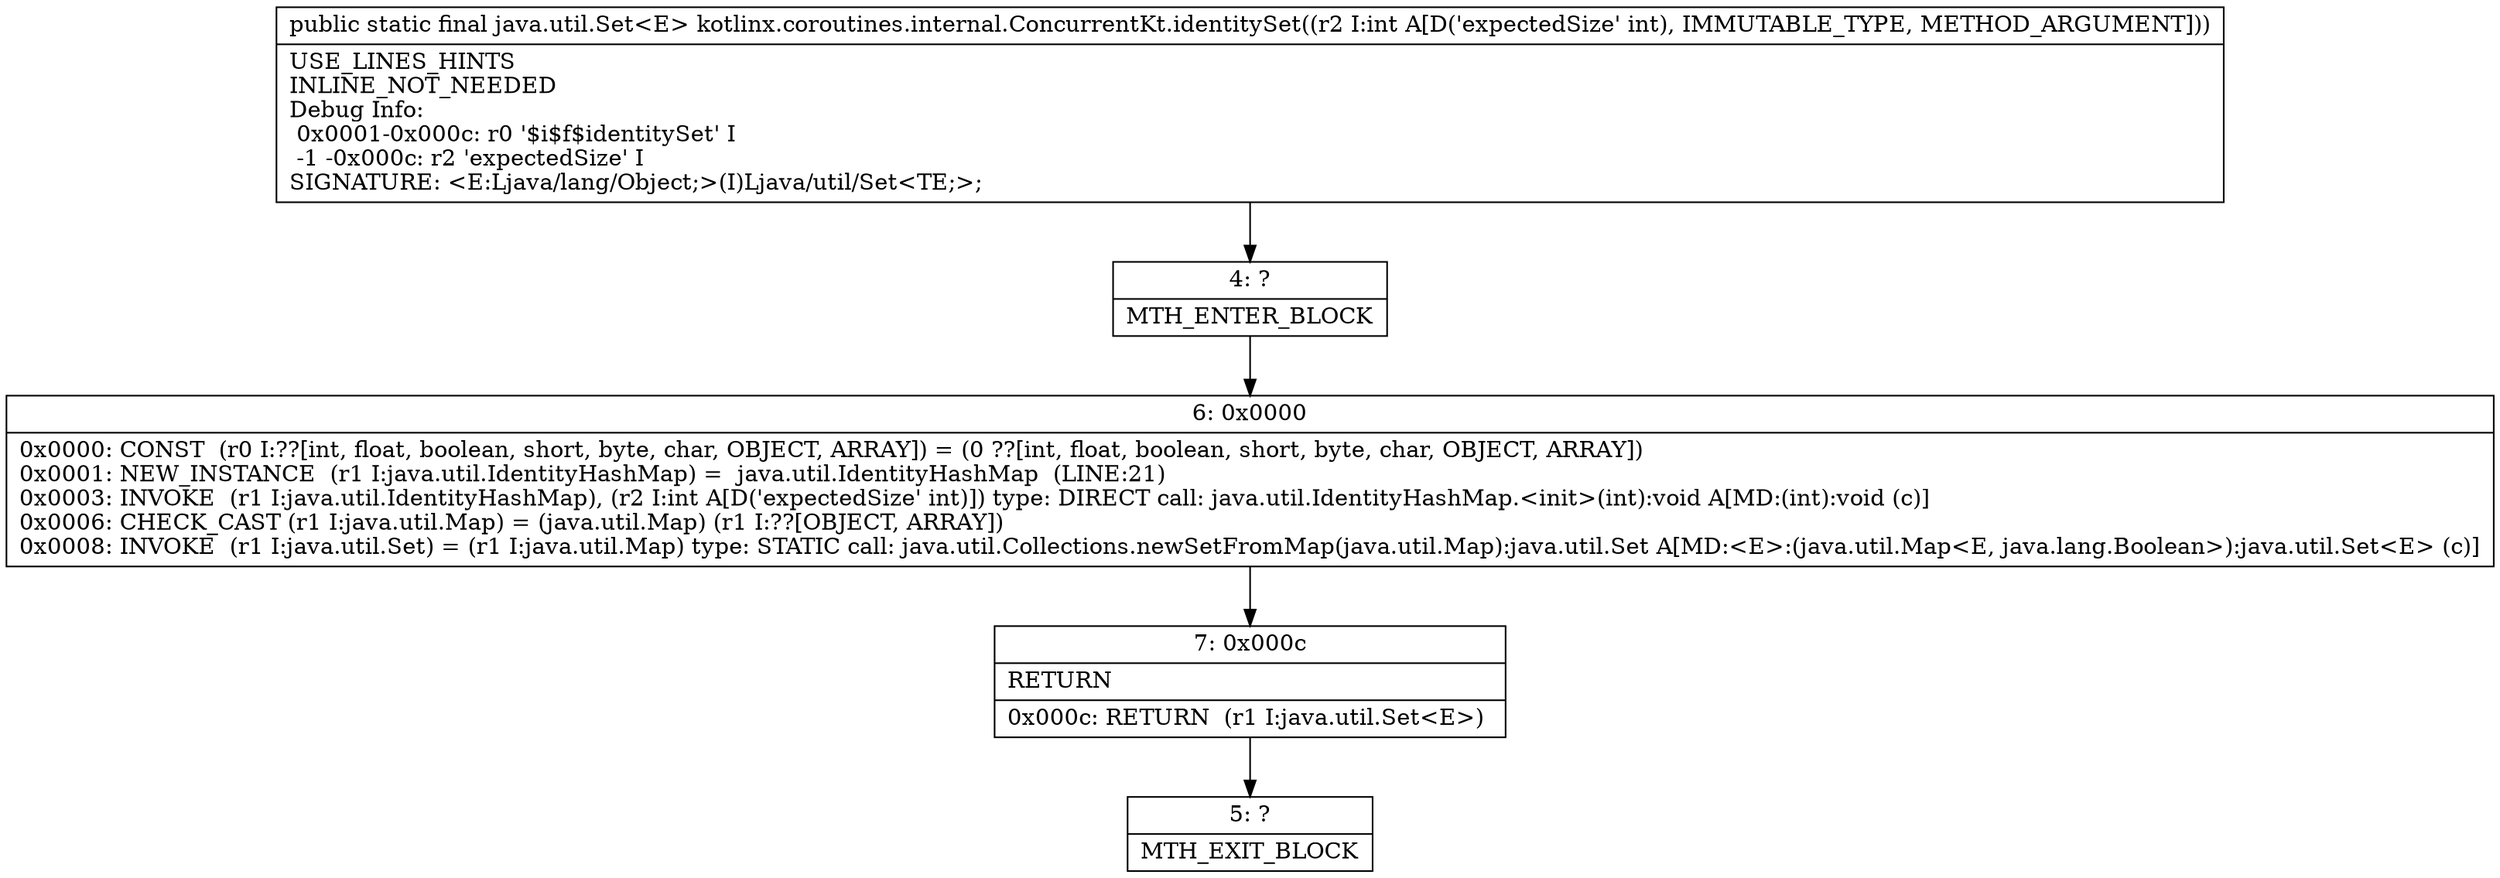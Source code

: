 digraph "CFG forkotlinx.coroutines.internal.ConcurrentKt.identitySet(I)Ljava\/util\/Set;" {
Node_4 [shape=record,label="{4\:\ ?|MTH_ENTER_BLOCK\l}"];
Node_6 [shape=record,label="{6\:\ 0x0000|0x0000: CONST  (r0 I:??[int, float, boolean, short, byte, char, OBJECT, ARRAY]) = (0 ??[int, float, boolean, short, byte, char, OBJECT, ARRAY]) \l0x0001: NEW_INSTANCE  (r1 I:java.util.IdentityHashMap) =  java.util.IdentityHashMap  (LINE:21)\l0x0003: INVOKE  (r1 I:java.util.IdentityHashMap), (r2 I:int A[D('expectedSize' int)]) type: DIRECT call: java.util.IdentityHashMap.\<init\>(int):void A[MD:(int):void (c)]\l0x0006: CHECK_CAST (r1 I:java.util.Map) = (java.util.Map) (r1 I:??[OBJECT, ARRAY]) \l0x0008: INVOKE  (r1 I:java.util.Set) = (r1 I:java.util.Map) type: STATIC call: java.util.Collections.newSetFromMap(java.util.Map):java.util.Set A[MD:\<E\>:(java.util.Map\<E, java.lang.Boolean\>):java.util.Set\<E\> (c)]\l}"];
Node_7 [shape=record,label="{7\:\ 0x000c|RETURN\l|0x000c: RETURN  (r1 I:java.util.Set\<E\>) \l}"];
Node_5 [shape=record,label="{5\:\ ?|MTH_EXIT_BLOCK\l}"];
MethodNode[shape=record,label="{public static final java.util.Set\<E\> kotlinx.coroutines.internal.ConcurrentKt.identitySet((r2 I:int A[D('expectedSize' int), IMMUTABLE_TYPE, METHOD_ARGUMENT]))  | USE_LINES_HINTS\lINLINE_NOT_NEEDED\lDebug Info:\l  0x0001\-0x000c: r0 '$i$f$identitySet' I\l  \-1 \-0x000c: r2 'expectedSize' I\lSIGNATURE: \<E:Ljava\/lang\/Object;\>(I)Ljava\/util\/Set\<TE;\>;\l}"];
MethodNode -> Node_4;Node_4 -> Node_6;
Node_6 -> Node_7;
Node_7 -> Node_5;
}

